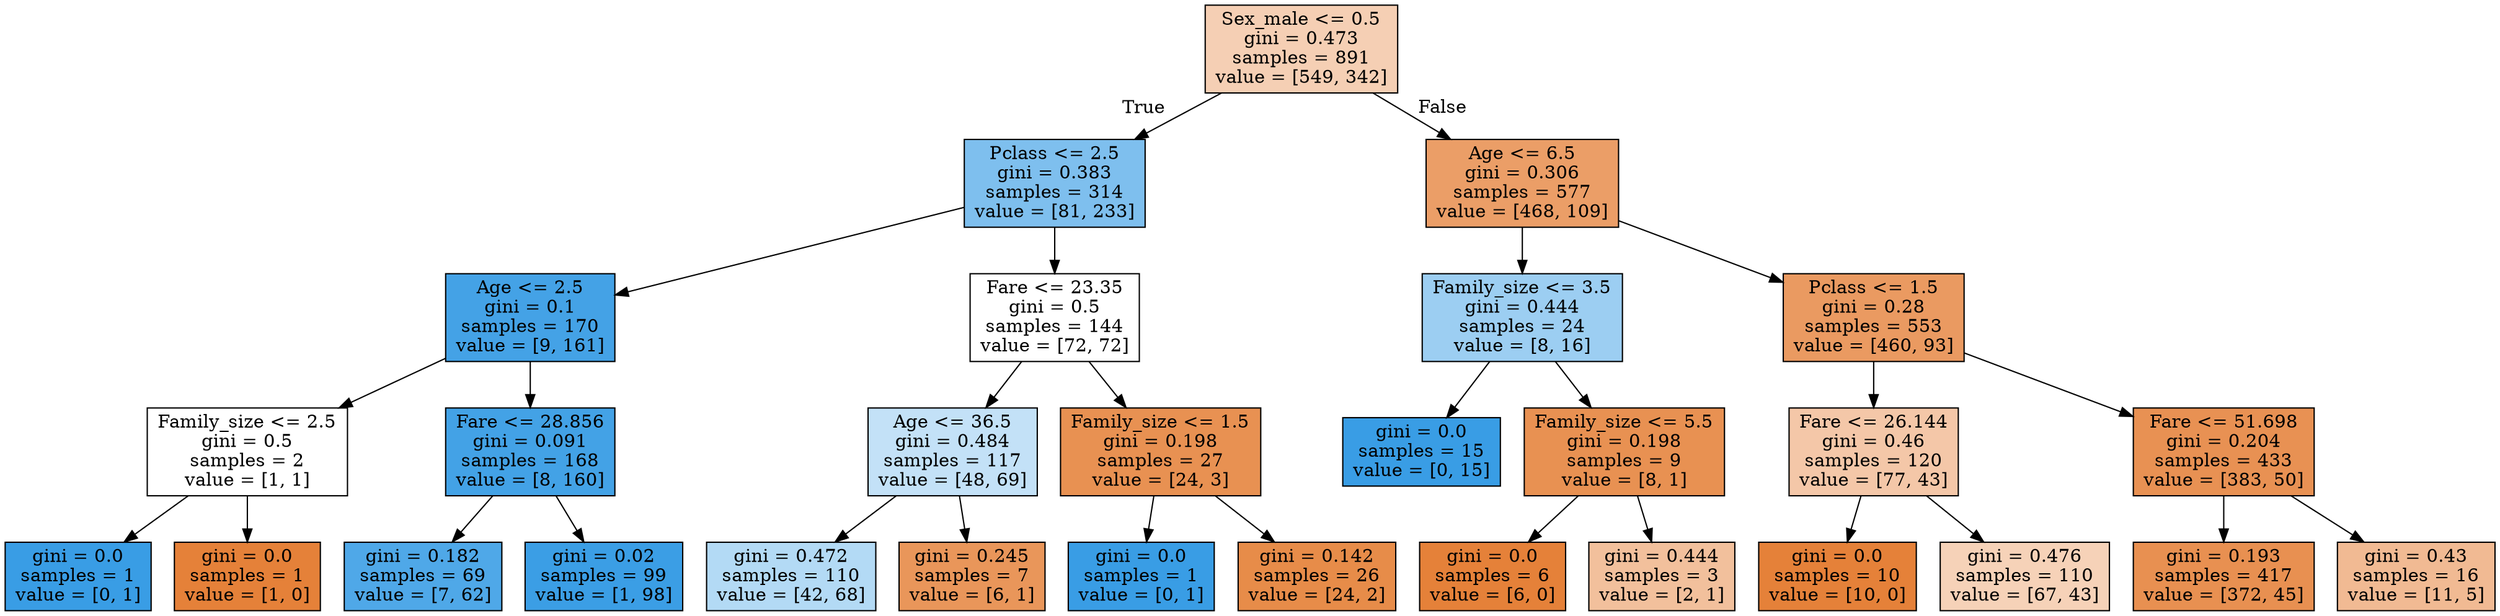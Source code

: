 digraph Tree {
node [shape=box, style="filled", color="black"] ;
0 [label="Sex_male <= 0.5\ngini = 0.473\nsamples = 891\nvalue = [549, 342]", fillcolor="#f5cfb4"] ;
1 [label="Pclass <= 2.5\ngini = 0.383\nsamples = 314\nvalue = [81, 233]", fillcolor="#7ebfee"] ;
0 -> 1 [labeldistance=2.5, labelangle=45, headlabel="True"] ;
2 [label="Age <= 2.5\ngini = 0.1\nsamples = 170\nvalue = [9, 161]", fillcolor="#44a2e6"] ;
1 -> 2 ;
3 [label="Family_size <= 2.5\ngini = 0.5\nsamples = 2\nvalue = [1, 1]", fillcolor="#ffffff"] ;
2 -> 3 ;
4 [label="gini = 0.0\nsamples = 1\nvalue = [0, 1]", fillcolor="#399de5"] ;
3 -> 4 ;
5 [label="gini = 0.0\nsamples = 1\nvalue = [1, 0]", fillcolor="#e58139"] ;
3 -> 5 ;
6 [label="Fare <= 28.856\ngini = 0.091\nsamples = 168\nvalue = [8, 160]", fillcolor="#43a2e6"] ;
2 -> 6 ;
7 [label="gini = 0.182\nsamples = 69\nvalue = [7, 62]", fillcolor="#4fa8e8"] ;
6 -> 7 ;
8 [label="gini = 0.02\nsamples = 99\nvalue = [1, 98]", fillcolor="#3b9ee5"] ;
6 -> 8 ;
9 [label="Fare <= 23.35\ngini = 0.5\nsamples = 144\nvalue = [72, 72]", fillcolor="#ffffff"] ;
1 -> 9 ;
10 [label="Age <= 36.5\ngini = 0.484\nsamples = 117\nvalue = [48, 69]", fillcolor="#c3e1f7"] ;
9 -> 10 ;
11 [label="gini = 0.472\nsamples = 110\nvalue = [42, 68]", fillcolor="#b3daf5"] ;
10 -> 11 ;
12 [label="gini = 0.245\nsamples = 7\nvalue = [6, 1]", fillcolor="#e9965a"] ;
10 -> 12 ;
13 [label="Family_size <= 1.5\ngini = 0.198\nsamples = 27\nvalue = [24, 3]", fillcolor="#e89152"] ;
9 -> 13 ;
14 [label="gini = 0.0\nsamples = 1\nvalue = [0, 1]", fillcolor="#399de5"] ;
13 -> 14 ;
15 [label="gini = 0.142\nsamples = 26\nvalue = [24, 2]", fillcolor="#e78c49"] ;
13 -> 15 ;
16 [label="Age <= 6.5\ngini = 0.306\nsamples = 577\nvalue = [468, 109]", fillcolor="#eb9e67"] ;
0 -> 16 [labeldistance=2.5, labelangle=-45, headlabel="False"] ;
17 [label="Family_size <= 3.5\ngini = 0.444\nsamples = 24\nvalue = [8, 16]", fillcolor="#9ccef2"] ;
16 -> 17 ;
18 [label="gini = 0.0\nsamples = 15\nvalue = [0, 15]", fillcolor="#399de5"] ;
17 -> 18 ;
19 [label="Family_size <= 5.5\ngini = 0.198\nsamples = 9\nvalue = [8, 1]", fillcolor="#e89152"] ;
17 -> 19 ;
20 [label="gini = 0.0\nsamples = 6\nvalue = [6, 0]", fillcolor="#e58139"] ;
19 -> 20 ;
21 [label="gini = 0.444\nsamples = 3\nvalue = [2, 1]", fillcolor="#f2c09c"] ;
19 -> 21 ;
22 [label="Pclass <= 1.5\ngini = 0.28\nsamples = 553\nvalue = [460, 93]", fillcolor="#ea9a61"] ;
16 -> 22 ;
23 [label="Fare <= 26.144\ngini = 0.46\nsamples = 120\nvalue = [77, 43]", fillcolor="#f4c7a8"] ;
22 -> 23 ;
24 [label="gini = 0.0\nsamples = 10\nvalue = [10, 0]", fillcolor="#e58139"] ;
23 -> 24 ;
25 [label="gini = 0.476\nsamples = 110\nvalue = [67, 43]", fillcolor="#f6d2b8"] ;
23 -> 25 ;
26 [label="Fare <= 51.698\ngini = 0.204\nsamples = 433\nvalue = [383, 50]", fillcolor="#e89153"] ;
22 -> 26 ;
27 [label="gini = 0.193\nsamples = 417\nvalue = [372, 45]", fillcolor="#e89051"] ;
26 -> 27 ;
28 [label="gini = 0.43\nsamples = 16\nvalue = [11, 5]", fillcolor="#f1ba93"] ;
26 -> 28 ;
}
